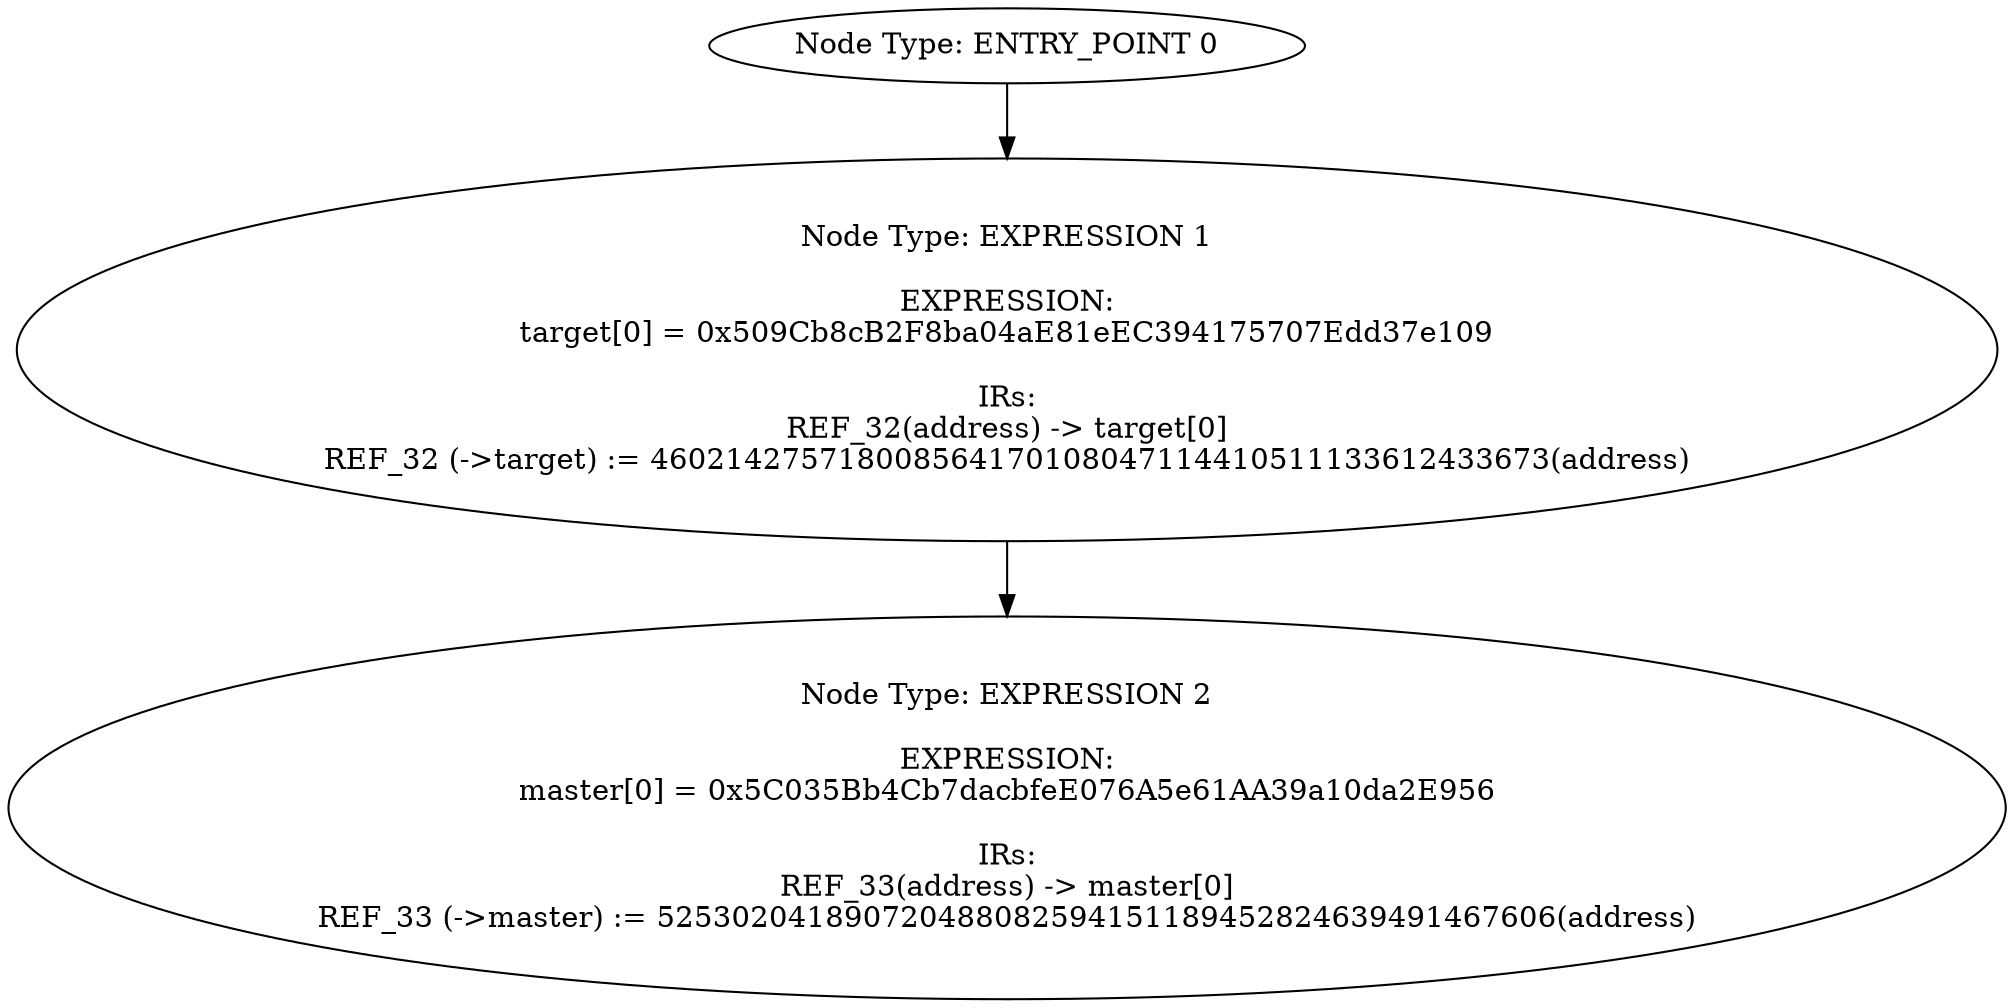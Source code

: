 digraph{
0[label="Node Type: ENTRY_POINT 0
"];
0->1;
1[label="Node Type: EXPRESSION 1

EXPRESSION:
target[0] = 0x509Cb8cB2F8ba04aE81eEC394175707Edd37e109

IRs:
REF_32(address) -> target[0]
REF_32 (->target) := 460214275718008564170108047114410511133612433673(address)"];
1->2;
2[label="Node Type: EXPRESSION 2

EXPRESSION:
master[0] = 0x5C035Bb4Cb7dacbfeE076A5e61AA39a10da2E956

IRs:
REF_33(address) -> master[0]
REF_33 (->master) := 525302041890720488082594151189452824639491467606(address)"];
}
